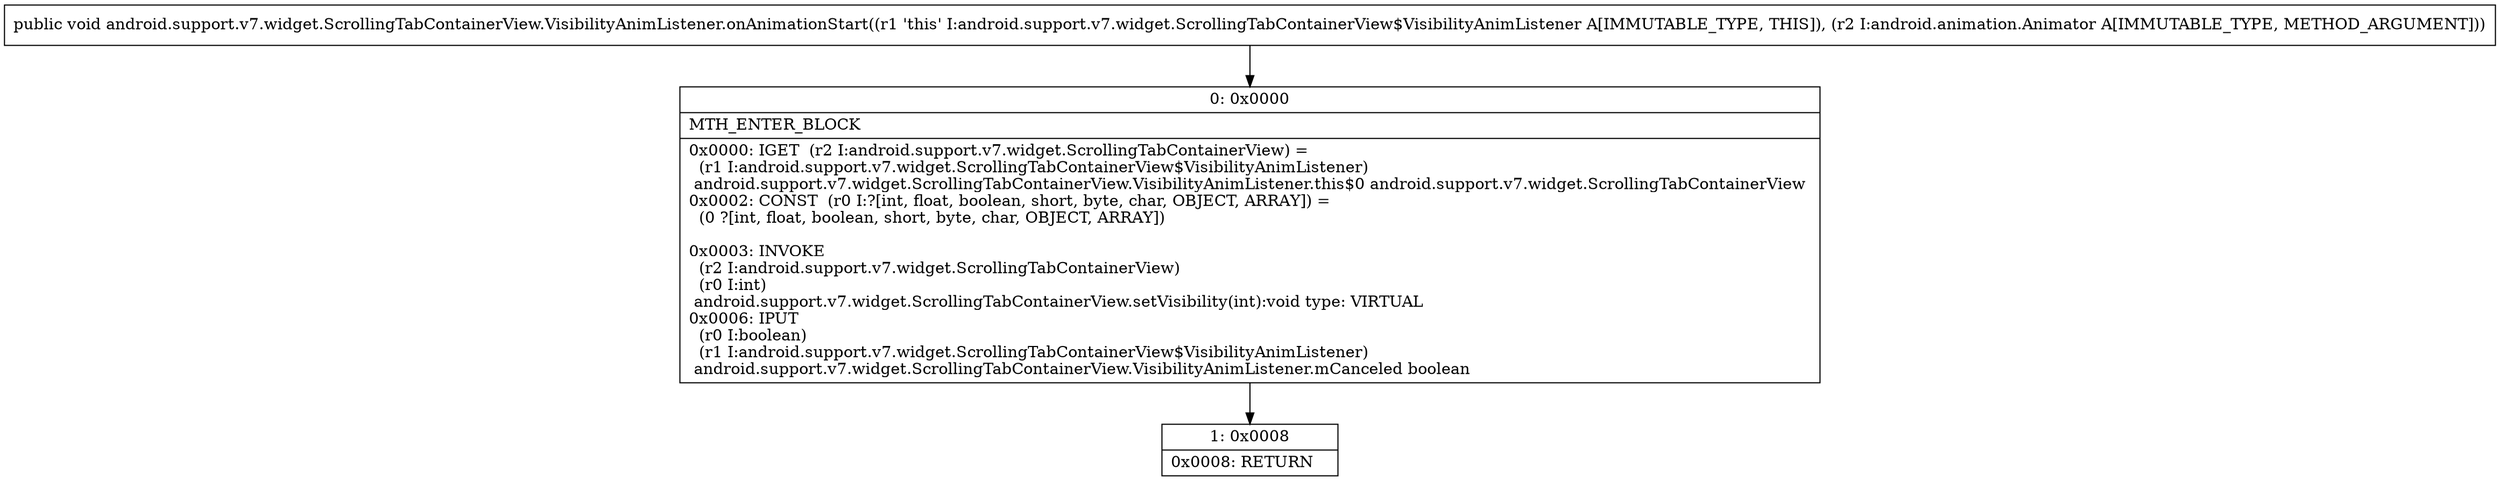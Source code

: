 digraph "CFG forandroid.support.v7.widget.ScrollingTabContainerView.VisibilityAnimListener.onAnimationStart(Landroid\/animation\/Animator;)V" {
Node_0 [shape=record,label="{0\:\ 0x0000|MTH_ENTER_BLOCK\l|0x0000: IGET  (r2 I:android.support.v7.widget.ScrollingTabContainerView) = \l  (r1 I:android.support.v7.widget.ScrollingTabContainerView$VisibilityAnimListener)\l android.support.v7.widget.ScrollingTabContainerView.VisibilityAnimListener.this$0 android.support.v7.widget.ScrollingTabContainerView \l0x0002: CONST  (r0 I:?[int, float, boolean, short, byte, char, OBJECT, ARRAY]) = \l  (0 ?[int, float, boolean, short, byte, char, OBJECT, ARRAY])\l \l0x0003: INVOKE  \l  (r2 I:android.support.v7.widget.ScrollingTabContainerView)\l  (r0 I:int)\l android.support.v7.widget.ScrollingTabContainerView.setVisibility(int):void type: VIRTUAL \l0x0006: IPUT  \l  (r0 I:boolean)\l  (r1 I:android.support.v7.widget.ScrollingTabContainerView$VisibilityAnimListener)\l android.support.v7.widget.ScrollingTabContainerView.VisibilityAnimListener.mCanceled boolean \l}"];
Node_1 [shape=record,label="{1\:\ 0x0008|0x0008: RETURN   \l}"];
MethodNode[shape=record,label="{public void android.support.v7.widget.ScrollingTabContainerView.VisibilityAnimListener.onAnimationStart((r1 'this' I:android.support.v7.widget.ScrollingTabContainerView$VisibilityAnimListener A[IMMUTABLE_TYPE, THIS]), (r2 I:android.animation.Animator A[IMMUTABLE_TYPE, METHOD_ARGUMENT])) }"];
MethodNode -> Node_0;
Node_0 -> Node_1;
}


